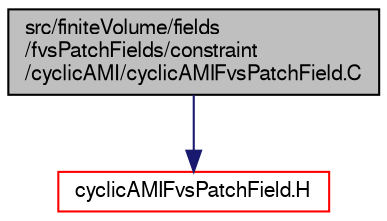 digraph "src/finiteVolume/fields/fvsPatchFields/constraint/cyclicAMI/cyclicAMIFvsPatchField.C"
{
  bgcolor="transparent";
  edge [fontname="FreeSans",fontsize="10",labelfontname="FreeSans",labelfontsize="10"];
  node [fontname="FreeSans",fontsize="10",shape=record];
  Node0 [label="src/finiteVolume/fields\l/fvsPatchFields/constraint\l/cyclicAMI/cyclicAMIFvsPatchField.C",height=0.2,width=0.4,color="black", fillcolor="grey75", style="filled", fontcolor="black"];
  Node0 -> Node1 [color="midnightblue",fontsize="10",style="solid",fontname="FreeSans"];
  Node1 [label="cyclicAMIFvsPatchField.H",height=0.2,width=0.4,color="red",URL="$a02576.html"];
}
